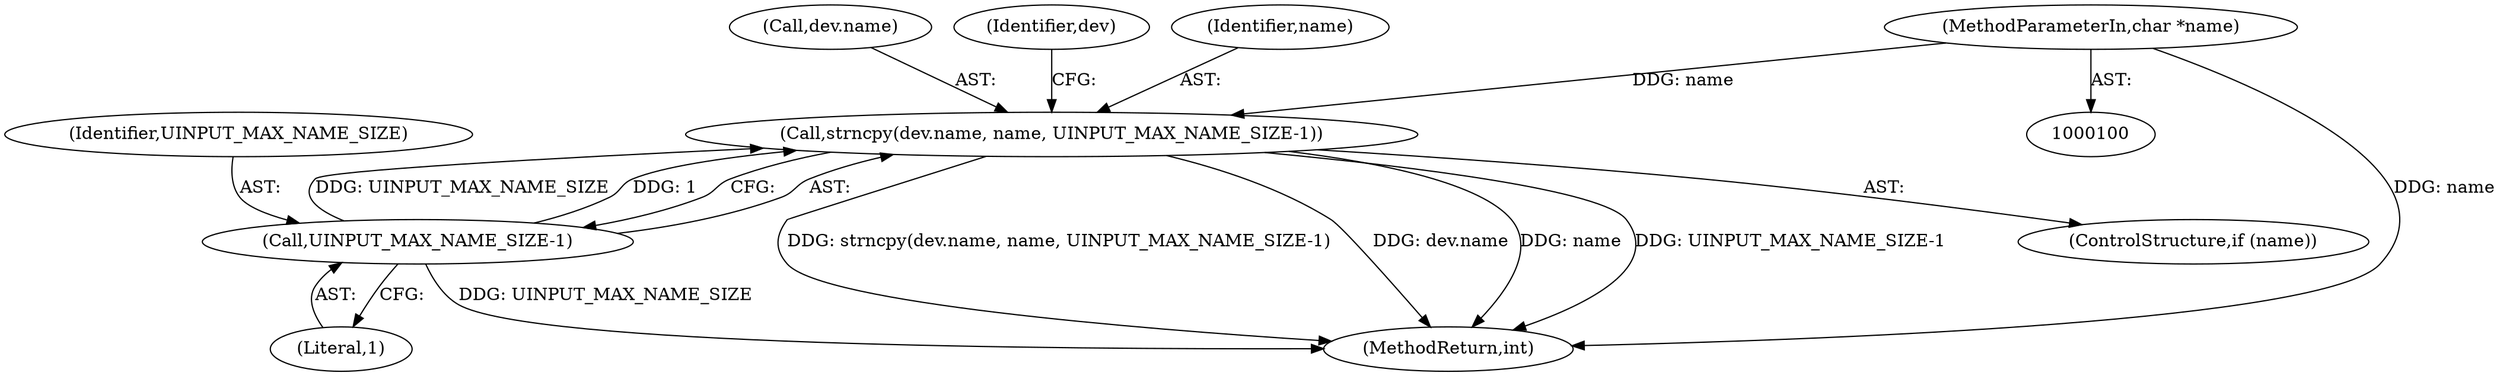 digraph "0_Android_472271b153c5dc53c28beac55480a8d8434b2d5c_29@API" {
"1000151" [label="(Call,strncpy(dev.name, name, UINPUT_MAX_NAME_SIZE-1))"];
"1000101" [label="(MethodParameterIn,char *name)"];
"1000156" [label="(Call,UINPUT_MAX_NAME_SIZE-1)"];
"1000152" [label="(Call,dev.name)"];
"1000162" [label="(Identifier,dev)"];
"1000149" [label="(ControlStructure,if (name))"];
"1000158" [label="(Literal,1)"];
"1000156" [label="(Call,UINPUT_MAX_NAME_SIZE-1)"];
"1000101" [label="(MethodParameterIn,char *name)"];
"1000157" [label="(Identifier,UINPUT_MAX_NAME_SIZE)"];
"1000256" [label="(MethodReturn,int)"];
"1000151" [label="(Call,strncpy(dev.name, name, UINPUT_MAX_NAME_SIZE-1))"];
"1000155" [label="(Identifier,name)"];
"1000151" -> "1000149"  [label="AST: "];
"1000151" -> "1000156"  [label="CFG: "];
"1000152" -> "1000151"  [label="AST: "];
"1000155" -> "1000151"  [label="AST: "];
"1000156" -> "1000151"  [label="AST: "];
"1000162" -> "1000151"  [label="CFG: "];
"1000151" -> "1000256"  [label="DDG: strncpy(dev.name, name, UINPUT_MAX_NAME_SIZE-1)"];
"1000151" -> "1000256"  [label="DDG: dev.name"];
"1000151" -> "1000256"  [label="DDG: name"];
"1000151" -> "1000256"  [label="DDG: UINPUT_MAX_NAME_SIZE-1"];
"1000101" -> "1000151"  [label="DDG: name"];
"1000156" -> "1000151"  [label="DDG: UINPUT_MAX_NAME_SIZE"];
"1000156" -> "1000151"  [label="DDG: 1"];
"1000101" -> "1000100"  [label="AST: "];
"1000101" -> "1000256"  [label="DDG: name"];
"1000156" -> "1000158"  [label="CFG: "];
"1000157" -> "1000156"  [label="AST: "];
"1000158" -> "1000156"  [label="AST: "];
"1000156" -> "1000256"  [label="DDG: UINPUT_MAX_NAME_SIZE"];
}
